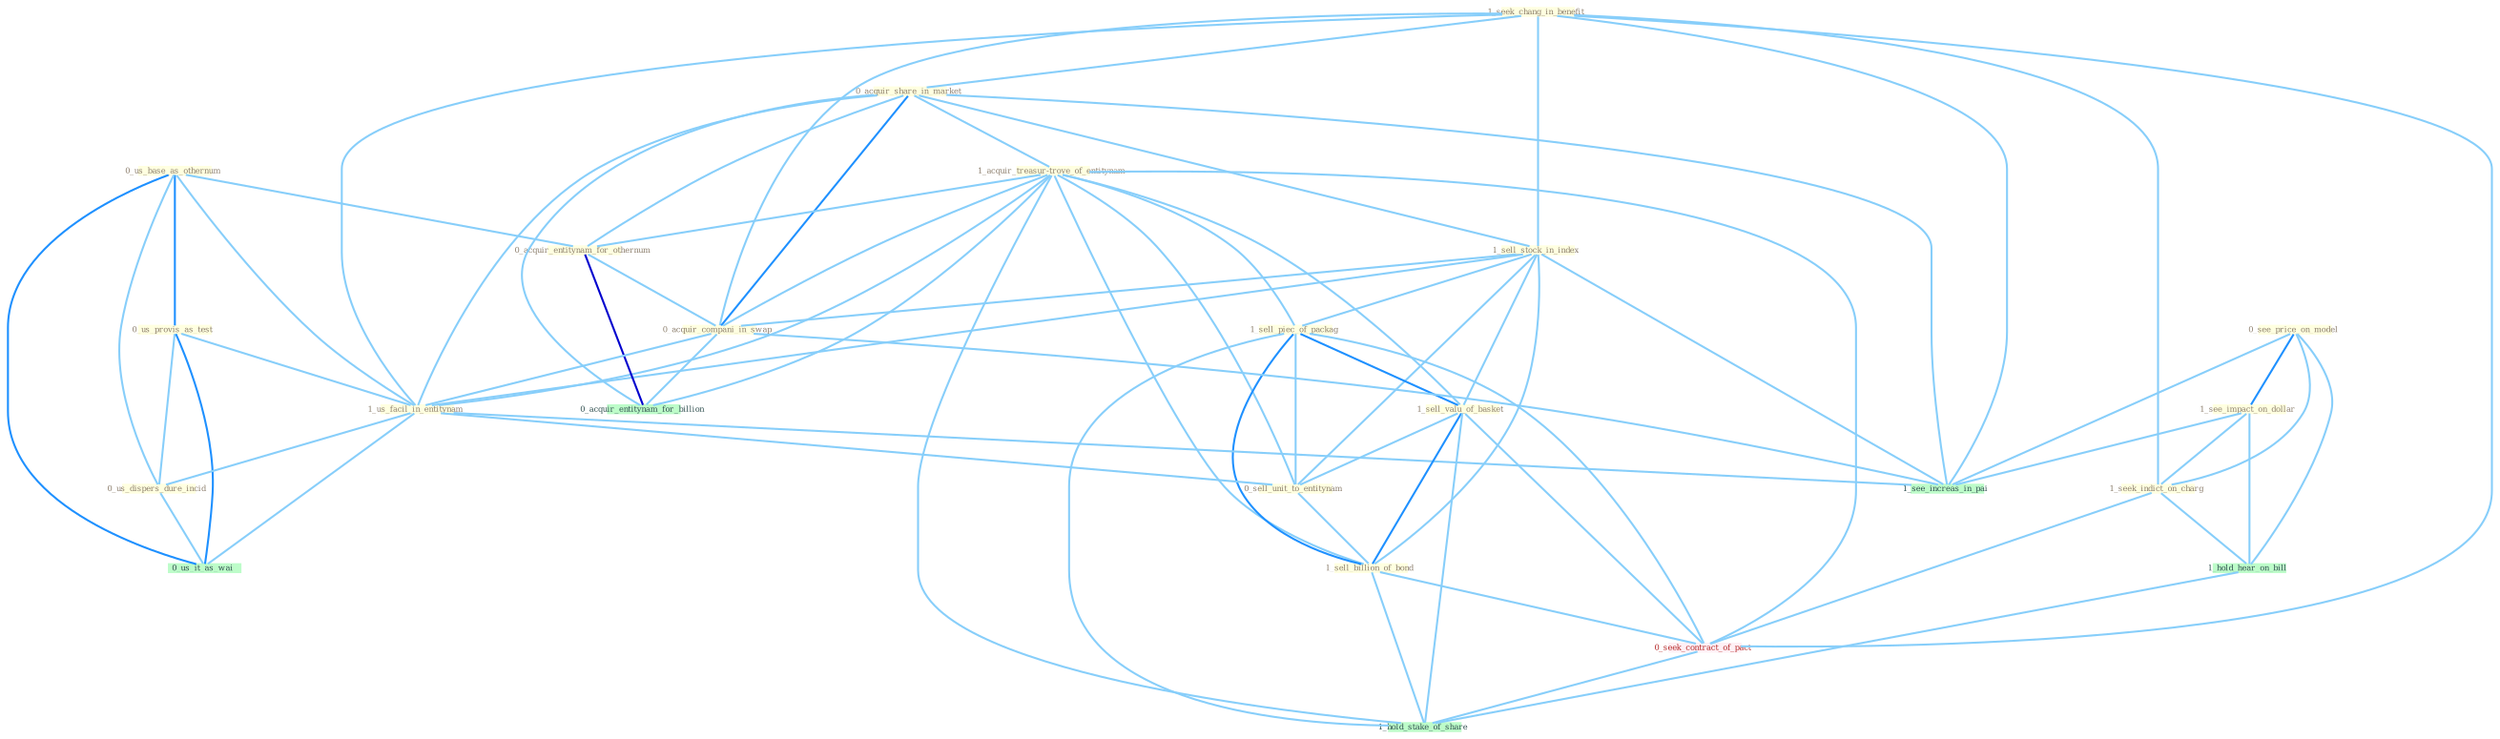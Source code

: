 Graph G{ 
    node
    [shape=polygon,style=filled,width=.5,height=.06,color="#BDFCC9",fixedsize=true,fontsize=4,
    fontcolor="#2f4f4f"];
    {node
    [color="#ffffe0", fontcolor="#8b7d6b"] "0_see_price_on_model " "0_us_base_as_othernum " "1_seek_chang_in_benefit " "0_acquir_share_in_market " "1_sell_stock_in_index " "1_acquir_treasur-trove_of_entitynam " "1_sell_piec_of_packag " "1_see_impact_on_dollar " "0_acquir_entitynam_for_othernum " "0_acquir_compani_in_swap " "0_us_provis_as_test " "1_seek_indict_on_charg " "1_us_facil_in_entitynam " "1_sell_valu_of_basket " "0_us_dispers_dure_incid " "0_sell_unit_to_entitynam " "1_sell_billion_of_bond "}
{node [color="#fff0f5", fontcolor="#b22222"] "0_seek_contract_of_pact "}
edge [color="#B0E2FF"];

	"0_see_price_on_model " -- "1_see_impact_on_dollar " [w="2", color="#1e90ff" , len=0.8];
	"0_see_price_on_model " -- "1_seek_indict_on_charg " [w="1", color="#87cefa" ];
	"0_see_price_on_model " -- "1_see_increas_in_pai " [w="1", color="#87cefa" ];
	"0_see_price_on_model " -- "1_hold_hear_on_bill " [w="1", color="#87cefa" ];
	"0_us_base_as_othernum " -- "0_acquir_entitynam_for_othernum " [w="1", color="#87cefa" ];
	"0_us_base_as_othernum " -- "0_us_provis_as_test " [w="2", color="#1e90ff" , len=0.8];
	"0_us_base_as_othernum " -- "1_us_facil_in_entitynam " [w="1", color="#87cefa" ];
	"0_us_base_as_othernum " -- "0_us_dispers_dure_incid " [w="1", color="#87cefa" ];
	"0_us_base_as_othernum " -- "0_us_it_as_wai " [w="2", color="#1e90ff" , len=0.8];
	"1_seek_chang_in_benefit " -- "0_acquir_share_in_market " [w="1", color="#87cefa" ];
	"1_seek_chang_in_benefit " -- "1_sell_stock_in_index " [w="1", color="#87cefa" ];
	"1_seek_chang_in_benefit " -- "0_acquir_compani_in_swap " [w="1", color="#87cefa" ];
	"1_seek_chang_in_benefit " -- "1_seek_indict_on_charg " [w="1", color="#87cefa" ];
	"1_seek_chang_in_benefit " -- "1_us_facil_in_entitynam " [w="1", color="#87cefa" ];
	"1_seek_chang_in_benefit " -- "0_seek_contract_of_pact " [w="1", color="#87cefa" ];
	"1_seek_chang_in_benefit " -- "1_see_increas_in_pai " [w="1", color="#87cefa" ];
	"0_acquir_share_in_market " -- "1_sell_stock_in_index " [w="1", color="#87cefa" ];
	"0_acquir_share_in_market " -- "1_acquir_treasur-trove_of_entitynam " [w="1", color="#87cefa" ];
	"0_acquir_share_in_market " -- "0_acquir_entitynam_for_othernum " [w="1", color="#87cefa" ];
	"0_acquir_share_in_market " -- "0_acquir_compani_in_swap " [w="2", color="#1e90ff" , len=0.8];
	"0_acquir_share_in_market " -- "1_us_facil_in_entitynam " [w="1", color="#87cefa" ];
	"0_acquir_share_in_market " -- "0_acquir_entitynam_for_billion " [w="1", color="#87cefa" ];
	"0_acquir_share_in_market " -- "1_see_increas_in_pai " [w="1", color="#87cefa" ];
	"1_sell_stock_in_index " -- "1_sell_piec_of_packag " [w="1", color="#87cefa" ];
	"1_sell_stock_in_index " -- "0_acquir_compani_in_swap " [w="1", color="#87cefa" ];
	"1_sell_stock_in_index " -- "1_us_facil_in_entitynam " [w="1", color="#87cefa" ];
	"1_sell_stock_in_index " -- "1_sell_valu_of_basket " [w="1", color="#87cefa" ];
	"1_sell_stock_in_index " -- "0_sell_unit_to_entitynam " [w="1", color="#87cefa" ];
	"1_sell_stock_in_index " -- "1_sell_billion_of_bond " [w="1", color="#87cefa" ];
	"1_sell_stock_in_index " -- "1_see_increas_in_pai " [w="1", color="#87cefa" ];
	"1_acquir_treasur-trove_of_entitynam " -- "1_sell_piec_of_packag " [w="1", color="#87cefa" ];
	"1_acquir_treasur-trove_of_entitynam " -- "0_acquir_entitynam_for_othernum " [w="1", color="#87cefa" ];
	"1_acquir_treasur-trove_of_entitynam " -- "0_acquir_compani_in_swap " [w="1", color="#87cefa" ];
	"1_acquir_treasur-trove_of_entitynam " -- "1_us_facil_in_entitynam " [w="1", color="#87cefa" ];
	"1_acquir_treasur-trove_of_entitynam " -- "1_sell_valu_of_basket " [w="1", color="#87cefa" ];
	"1_acquir_treasur-trove_of_entitynam " -- "0_sell_unit_to_entitynam " [w="1", color="#87cefa" ];
	"1_acquir_treasur-trove_of_entitynam " -- "1_sell_billion_of_bond " [w="1", color="#87cefa" ];
	"1_acquir_treasur-trove_of_entitynam " -- "0_seek_contract_of_pact " [w="1", color="#87cefa" ];
	"1_acquir_treasur-trove_of_entitynam " -- "0_acquir_entitynam_for_billion " [w="1", color="#87cefa" ];
	"1_acquir_treasur-trove_of_entitynam " -- "1_hold_stake_of_share " [w="1", color="#87cefa" ];
	"1_sell_piec_of_packag " -- "1_sell_valu_of_basket " [w="2", color="#1e90ff" , len=0.8];
	"1_sell_piec_of_packag " -- "0_sell_unit_to_entitynam " [w="1", color="#87cefa" ];
	"1_sell_piec_of_packag " -- "1_sell_billion_of_bond " [w="2", color="#1e90ff" , len=0.8];
	"1_sell_piec_of_packag " -- "0_seek_contract_of_pact " [w="1", color="#87cefa" ];
	"1_sell_piec_of_packag " -- "1_hold_stake_of_share " [w="1", color="#87cefa" ];
	"1_see_impact_on_dollar " -- "1_seek_indict_on_charg " [w="1", color="#87cefa" ];
	"1_see_impact_on_dollar " -- "1_see_increas_in_pai " [w="1", color="#87cefa" ];
	"1_see_impact_on_dollar " -- "1_hold_hear_on_bill " [w="1", color="#87cefa" ];
	"0_acquir_entitynam_for_othernum " -- "0_acquir_compani_in_swap " [w="1", color="#87cefa" ];
	"0_acquir_entitynam_for_othernum " -- "0_acquir_entitynam_for_billion " [w="3", color="#0000cd" , len=0.6];
	"0_acquir_compani_in_swap " -- "1_us_facil_in_entitynam " [w="1", color="#87cefa" ];
	"0_acquir_compani_in_swap " -- "0_acquir_entitynam_for_billion " [w="1", color="#87cefa" ];
	"0_acquir_compani_in_swap " -- "1_see_increas_in_pai " [w="1", color="#87cefa" ];
	"0_us_provis_as_test " -- "1_us_facil_in_entitynam " [w="1", color="#87cefa" ];
	"0_us_provis_as_test " -- "0_us_dispers_dure_incid " [w="1", color="#87cefa" ];
	"0_us_provis_as_test " -- "0_us_it_as_wai " [w="2", color="#1e90ff" , len=0.8];
	"1_seek_indict_on_charg " -- "0_seek_contract_of_pact " [w="1", color="#87cefa" ];
	"1_seek_indict_on_charg " -- "1_hold_hear_on_bill " [w="1", color="#87cefa" ];
	"1_us_facil_in_entitynam " -- "0_us_dispers_dure_incid " [w="1", color="#87cefa" ];
	"1_us_facil_in_entitynam " -- "0_sell_unit_to_entitynam " [w="1", color="#87cefa" ];
	"1_us_facil_in_entitynam " -- "0_us_it_as_wai " [w="1", color="#87cefa" ];
	"1_us_facil_in_entitynam " -- "1_see_increas_in_pai " [w="1", color="#87cefa" ];
	"1_sell_valu_of_basket " -- "0_sell_unit_to_entitynam " [w="1", color="#87cefa" ];
	"1_sell_valu_of_basket " -- "1_sell_billion_of_bond " [w="2", color="#1e90ff" , len=0.8];
	"1_sell_valu_of_basket " -- "0_seek_contract_of_pact " [w="1", color="#87cefa" ];
	"1_sell_valu_of_basket " -- "1_hold_stake_of_share " [w="1", color="#87cefa" ];
	"0_us_dispers_dure_incid " -- "0_us_it_as_wai " [w="1", color="#87cefa" ];
	"0_sell_unit_to_entitynam " -- "1_sell_billion_of_bond " [w="1", color="#87cefa" ];
	"1_sell_billion_of_bond " -- "0_seek_contract_of_pact " [w="1", color="#87cefa" ];
	"1_sell_billion_of_bond " -- "1_hold_stake_of_share " [w="1", color="#87cefa" ];
	"0_seek_contract_of_pact " -- "1_hold_stake_of_share " [w="1", color="#87cefa" ];
	"1_hold_hear_on_bill " -- "1_hold_stake_of_share " [w="1", color="#87cefa" ];
}